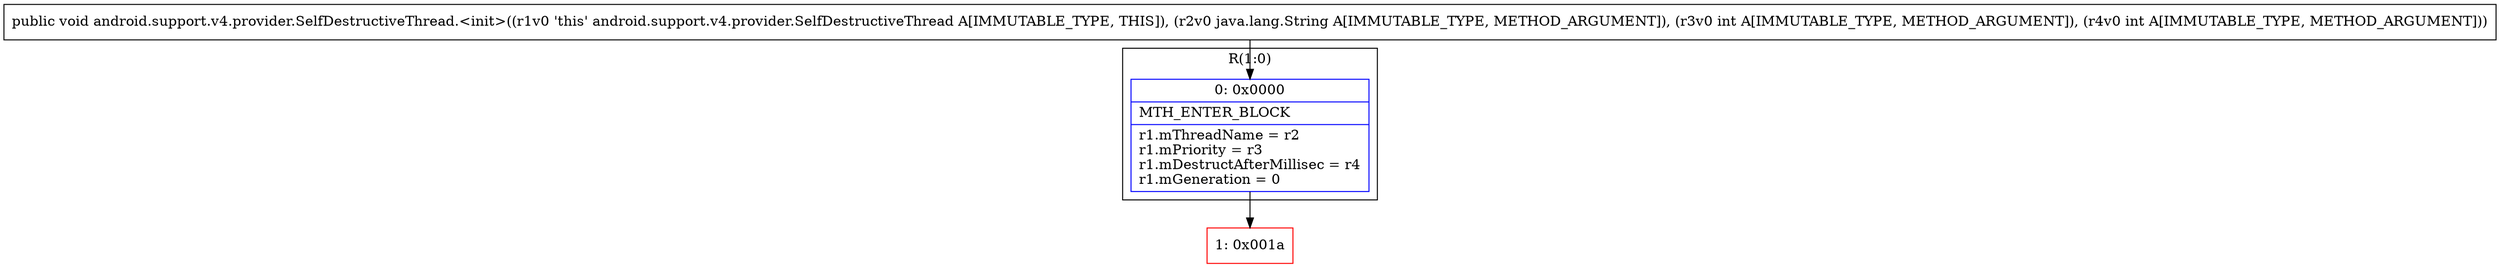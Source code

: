 digraph "CFG forandroid.support.v4.provider.SelfDestructiveThread.\<init\>(Ljava\/lang\/String;II)V" {
subgraph cluster_Region_233364629 {
label = "R(1:0)";
node [shape=record,color=blue];
Node_0 [shape=record,label="{0\:\ 0x0000|MTH_ENTER_BLOCK\l|r1.mThreadName = r2\lr1.mPriority = r3\lr1.mDestructAfterMillisec = r4\lr1.mGeneration = 0\l}"];
}
Node_1 [shape=record,color=red,label="{1\:\ 0x001a}"];
MethodNode[shape=record,label="{public void android.support.v4.provider.SelfDestructiveThread.\<init\>((r1v0 'this' android.support.v4.provider.SelfDestructiveThread A[IMMUTABLE_TYPE, THIS]), (r2v0 java.lang.String A[IMMUTABLE_TYPE, METHOD_ARGUMENT]), (r3v0 int A[IMMUTABLE_TYPE, METHOD_ARGUMENT]), (r4v0 int A[IMMUTABLE_TYPE, METHOD_ARGUMENT])) }"];
MethodNode -> Node_0;
Node_0 -> Node_1;
}


